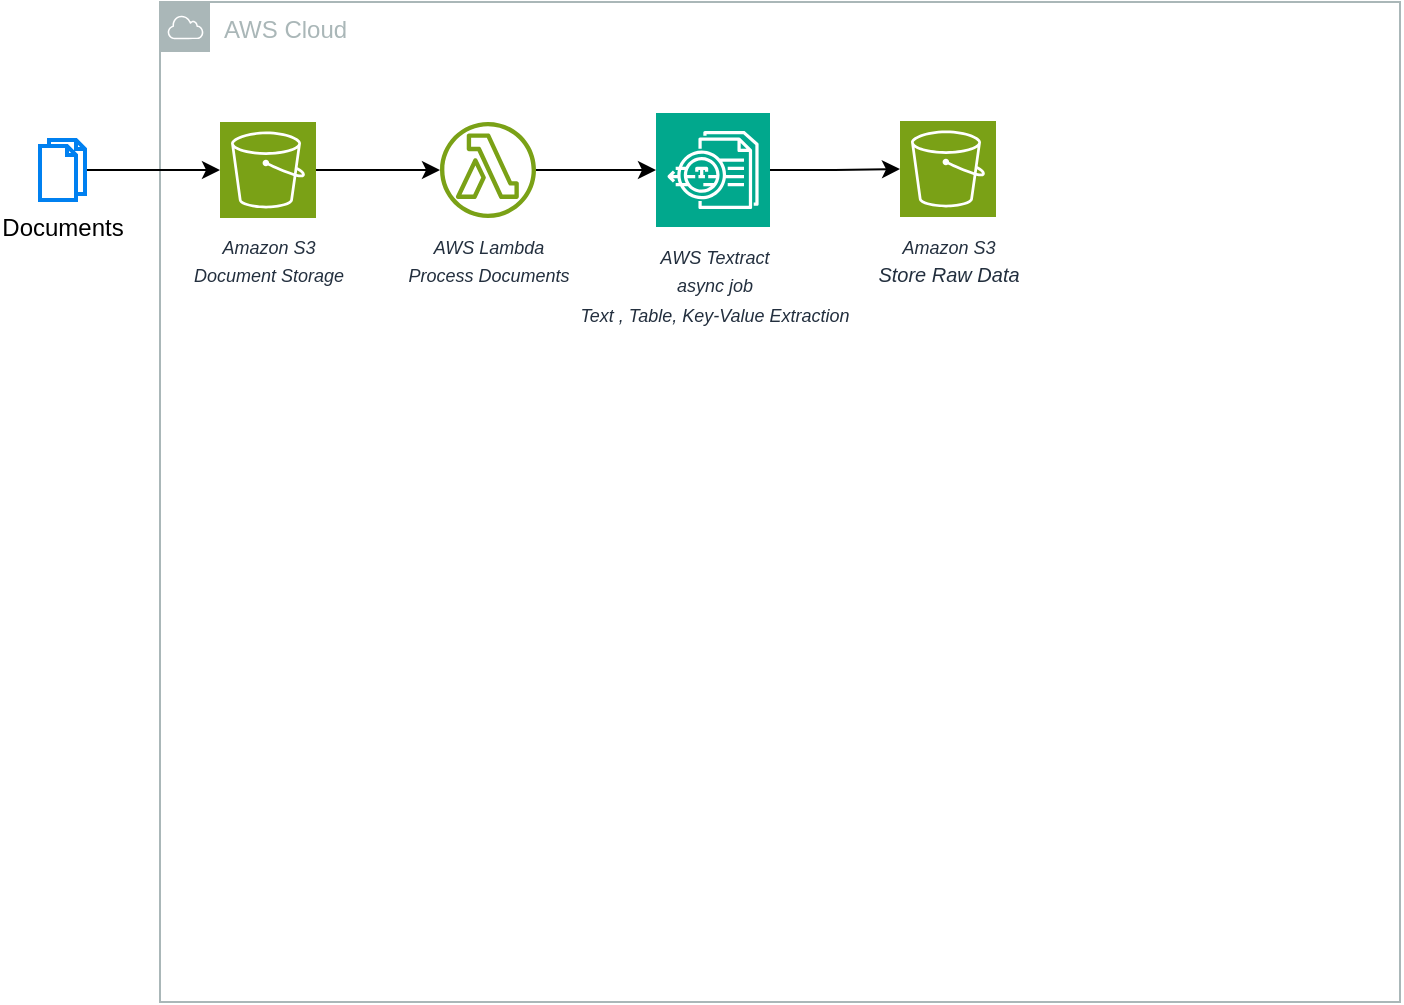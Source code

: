 <mxfile version="27.0.3">
  <diagram name="Page-1" id="NogRkSOAm32XdrOW8xc-">
    <mxGraphModel dx="1451" dy="943" grid="1" gridSize="10" guides="1" tooltips="1" connect="1" arrows="1" fold="1" page="1" pageScale="1" pageWidth="827" pageHeight="1169" background="light-dark(#ffffff, #121212)" math="0" shadow="0">
      <root>
        <mxCell id="0" />
        <mxCell id="1" parent="0" />
        <mxCell id="T2LF8L_uDnmq5nDxk4sU-1" value="AWS Cloud" style="sketch=0;outlineConnect=0;gradientColor=none;html=1;whiteSpace=wrap;fontSize=12;fontStyle=0;shape=mxgraph.aws4.group;grIcon=mxgraph.aws4.group_aws_cloud;strokeColor=#AAB7B8;fillColor=none;verticalAlign=top;align=left;spacingLeft=30;fontColor=#AAB7B8;dashed=0;" vertex="1" parent="1">
          <mxGeometry x="100" y="189" width="620" height="500" as="geometry" />
        </mxCell>
        <mxCell id="T2LF8L_uDnmq5nDxk4sU-6" value="" style="edgeStyle=orthogonalEdgeStyle;rounded=0;orthogonalLoop=1;jettySize=auto;html=1;" edge="1" parent="1" source="T2LF8L_uDnmq5nDxk4sU-2" target="T2LF8L_uDnmq5nDxk4sU-5">
          <mxGeometry relative="1" as="geometry" />
        </mxCell>
        <mxCell id="T2LF8L_uDnmq5nDxk4sU-2" value="&lt;i&gt;&lt;font style=&quot;font-size: 9px;&quot;&gt;Amazon S3&lt;/font&gt;&lt;/i&gt;&lt;div&gt;&lt;i&gt;&lt;font style=&quot;font-size: 9px;&quot;&gt;Document Storage&lt;/font&gt;&lt;/i&gt;&lt;/div&gt;" style="sketch=0;points=[[0,0,0],[0.25,0,0],[0.5,0,0],[0.75,0,0],[1,0,0],[0,1,0],[0.25,1,0],[0.5,1,0],[0.75,1,0],[1,1,0],[0,0.25,0],[0,0.5,0],[0,0.75,0],[1,0.25,0],[1,0.5,0],[1,0.75,0]];outlineConnect=0;fontColor=#232F3E;fillColor=#7AA116;strokeColor=#ffffff;dashed=0;verticalLabelPosition=bottom;verticalAlign=top;align=center;html=1;fontSize=12;fontStyle=0;aspect=fixed;shape=mxgraph.aws4.resourceIcon;resIcon=mxgraph.aws4.s3;" vertex="1" parent="1">
          <mxGeometry x="130" y="249" width="48" height="48" as="geometry" />
        </mxCell>
        <mxCell id="T2LF8L_uDnmq5nDxk4sU-4" value="" style="edgeStyle=orthogonalEdgeStyle;rounded=0;orthogonalLoop=1;jettySize=auto;html=1;" edge="1" parent="1" source="T2LF8L_uDnmq5nDxk4sU-3" target="T2LF8L_uDnmq5nDxk4sU-2">
          <mxGeometry relative="1" as="geometry" />
        </mxCell>
        <mxCell id="T2LF8L_uDnmq5nDxk4sU-3" value="Documents" style="html=1;verticalLabelPosition=bottom;align=center;labelBackgroundColor=#ffffff;verticalAlign=top;strokeWidth=2;strokeColor=#0080F0;shadow=0;dashed=0;shape=mxgraph.ios7.icons.documents;" vertex="1" parent="1">
          <mxGeometry x="40" y="258" width="22.5" height="30" as="geometry" />
        </mxCell>
        <mxCell id="T2LF8L_uDnmq5nDxk4sU-8" value="" style="edgeStyle=orthogonalEdgeStyle;rounded=0;orthogonalLoop=1;jettySize=auto;html=1;" edge="1" parent="1" source="T2LF8L_uDnmq5nDxk4sU-5" target="T2LF8L_uDnmq5nDxk4sU-7">
          <mxGeometry relative="1" as="geometry" />
        </mxCell>
        <mxCell id="T2LF8L_uDnmq5nDxk4sU-5" value="&lt;font style=&quot;font-size: 9px;&quot;&gt;&lt;i&gt;AWS Lambda&lt;/i&gt;&lt;/font&gt;&lt;div&gt;&lt;font style=&quot;font-size: 9px;&quot;&gt;&lt;i&gt;Process Documents&lt;/i&gt;&lt;/font&gt;&lt;/div&gt;" style="sketch=0;outlineConnect=0;fontColor=#232F3E;gradientColor=none;fillColor=#7AA116;strokeColor=none;dashed=0;verticalLabelPosition=bottom;verticalAlign=top;align=center;html=1;fontSize=12;fontStyle=0;aspect=fixed;pointerEvents=1;shape=mxgraph.aws4.lambda_function;" vertex="1" parent="1">
          <mxGeometry x="240" y="249" width="48" height="48" as="geometry" />
        </mxCell>
        <mxCell id="T2LF8L_uDnmq5nDxk4sU-12" value="" style="edgeStyle=orthogonalEdgeStyle;rounded=0;orthogonalLoop=1;jettySize=auto;html=1;" edge="1" parent="1" source="T2LF8L_uDnmq5nDxk4sU-7" target="T2LF8L_uDnmq5nDxk4sU-11">
          <mxGeometry relative="1" as="geometry" />
        </mxCell>
        <mxCell id="T2LF8L_uDnmq5nDxk4sU-7" value="&lt;font style=&quot;font-size: 9px;&quot;&gt;&lt;i&gt;AWS Textract&lt;/i&gt;&lt;/font&gt;&lt;div&gt;&lt;font style=&quot;font-size: 9px;&quot;&gt;&lt;i&gt;async job&lt;/i&gt;&lt;/font&gt;&lt;/div&gt;&lt;div&gt;&lt;font style=&quot;font-size: 9px;&quot;&gt;&lt;i&gt;Text , Table, Key-Value Extraction&lt;/i&gt;&lt;/font&gt;&lt;/div&gt;" style="sketch=0;points=[[0,0,0],[0.25,0,0],[0.5,0,0],[0.75,0,0],[1,0,0],[0,1,0],[0.25,1,0],[0.5,1,0],[0.75,1,0],[1,1,0],[0,0.25,0],[0,0.5,0],[0,0.75,0],[1,0.25,0],[1,0.5,0],[1,0.75,0]];outlineConnect=0;fontColor=#232F3E;fillColor=#01A88D;strokeColor=#ffffff;dashed=0;verticalLabelPosition=bottom;verticalAlign=top;align=center;html=1;fontSize=12;fontStyle=0;aspect=fixed;shape=mxgraph.aws4.resourceIcon;resIcon=mxgraph.aws4.textract;" vertex="1" parent="1">
          <mxGeometry x="348" y="244.5" width="57" height="57" as="geometry" />
        </mxCell>
        <mxCell id="T2LF8L_uDnmq5nDxk4sU-11" value="&lt;i&gt;&lt;font style=&quot;font-size: 9px;&quot;&gt;Amazon S3&lt;/font&gt;&lt;/i&gt;&lt;div&gt;&lt;font size=&quot;1&quot;&gt;&lt;i&gt;Store Raw Data&lt;/i&gt;&lt;/font&gt;&lt;/div&gt;" style="sketch=0;points=[[0,0,0],[0.25,0,0],[0.5,0,0],[0.75,0,0],[1,0,0],[0,1,0],[0.25,1,0],[0.5,1,0],[0.75,1,0],[1,1,0],[0,0.25,0],[0,0.5,0],[0,0.75,0],[1,0.25,0],[1,0.5,0],[1,0.75,0]];outlineConnect=0;fontColor=#232F3E;fillColor=#7AA116;strokeColor=#ffffff;dashed=0;verticalLabelPosition=bottom;verticalAlign=top;align=center;html=1;fontSize=12;fontStyle=0;aspect=fixed;shape=mxgraph.aws4.resourceIcon;resIcon=mxgraph.aws4.s3;" vertex="1" parent="1">
          <mxGeometry x="470" y="248.5" width="48" height="48" as="geometry" />
        </mxCell>
      </root>
    </mxGraphModel>
  </diagram>
</mxfile>
